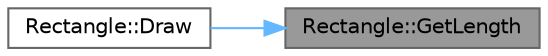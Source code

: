 digraph "Rectangle::GetLength"
{
 // LATEX_PDF_SIZE
  bgcolor="transparent";
  edge [fontname=Helvetica,fontsize=10,labelfontname=Helvetica,labelfontsize=10];
  node [fontname=Helvetica,fontsize=10,shape=box,height=0.2,width=0.4];
  rankdir="RL";
  Node1 [label="Rectangle::GetLength",height=0.2,width=0.4,color="gray40", fillcolor="grey60", style="filled", fontcolor="black",tooltip="get length of the object"];
  Node1 -> Node2 [dir="back",color="steelblue1",style="solid"];
  Node2 [label="Rectangle::Draw",height=0.2,width=0.4,color="grey40", fillcolor="white", style="filled",URL="$class_rectangle.html#a5ed6e7c001392ee03e1413a3c3a66dfd",tooltip="draw the object"];
}
